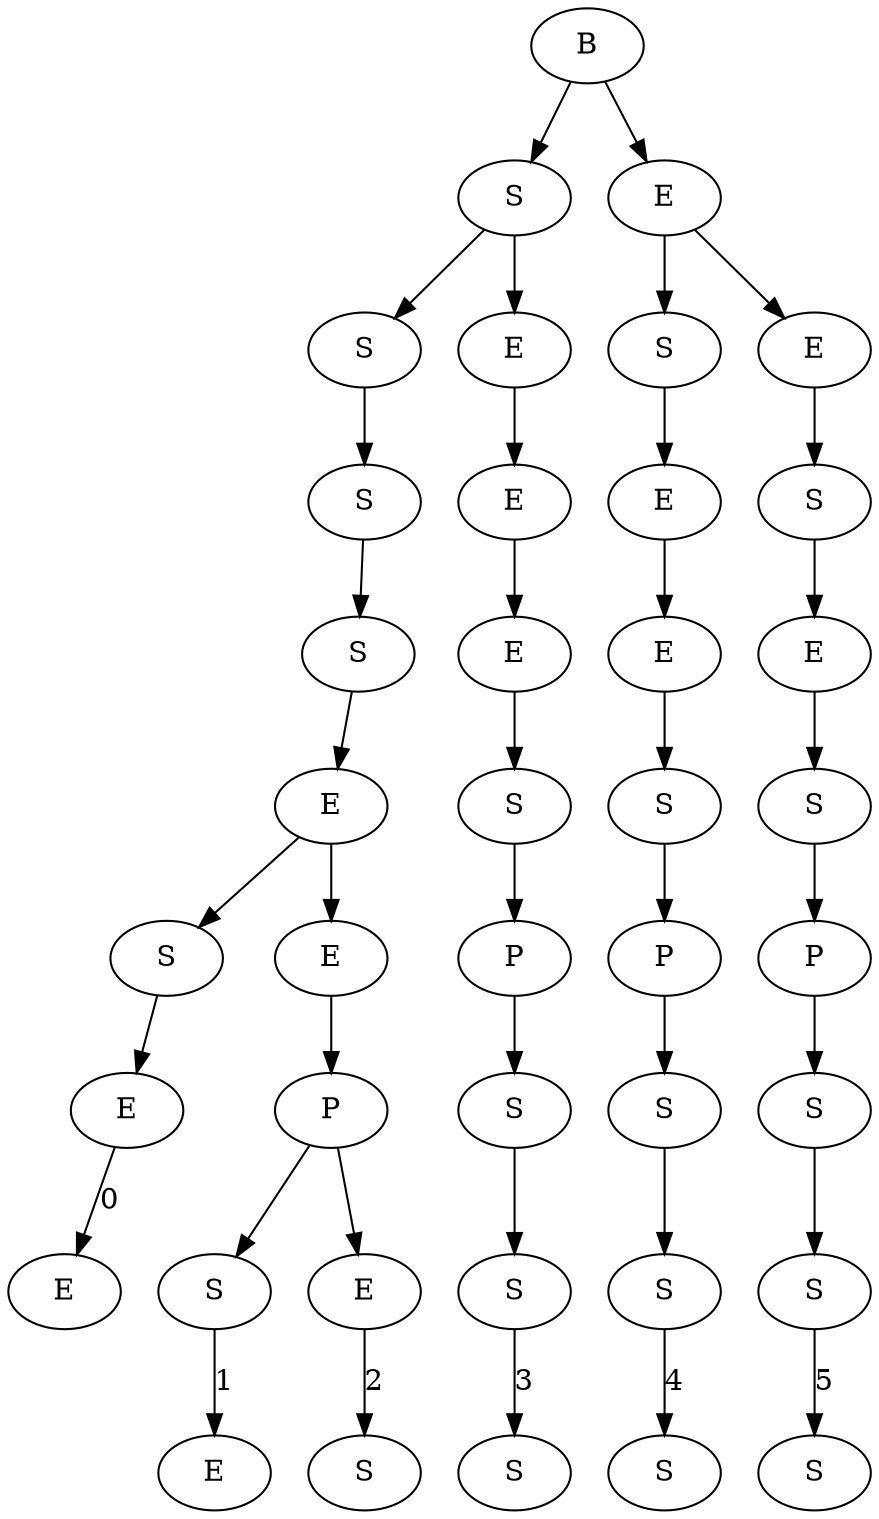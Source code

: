digraph G{
7191064[label="E"]
7190904[label="E"]
7190904->7191064[label=0];
7191320[label="S"]
7191320->7190904;
7191416[label="E"]
7191256[label="S"]
7191256->7191416[label=1];
7191576[label="S"]
7191160[label="E"]
7191160->7191576[label=2];
7191128[label="P"]
7191128->7191256;
7191128->7191160;
7191032[label="E"]
7191032->7191128;
7191288[label="E"]
7191288->7191320;
7191288->7191032;
7191000[label="S"]
7191000->7191288;
7190776[label="S"]
7190776->7191000;
7190872[label="S"]
7190872->7190776;
7192648[label="S"]
7192552[label="S"]
7192552->7192648[label=3];
7191912[label="S"]
7191912->7192552;
7192168[label="P"]
7192168->7191912;
7192136[label="S"]
7192136->7192168;
7192680[label="E"]
7192680->7192136;
7192424[label="E"]
7192424->7192680;
7192296[label="E"]
7192296->7192424;
7190840[label="S"]
7190840->7190872;
7190840->7192296;
7193224[label="S"]
7193544[label="S"]
7193544->7193224[label=4];
7191880[label="S"]
7191880->7193544;
7192040[label="P"]
7192040->7191880;
7192584[label="S"]
7192584->7192040;
7192616[label="E"]
7192616->7192584;
7191720[label="E"]
7191720->7192616;
7192520[label="S"]
7192520->7191720;
7192744[label="S"]
7192872[label="S"]
7192872->7192744[label=5];
7193608[label="S"]
7193608->7192872;
7193000[label="P"]
7193000->7193608;
7193416[label="S"]
7193416->7193000;
7193288[label="E"]
7193288->7193416;
7192936[label="S"]
7192936->7193288;
7193352[label="E"]
7193352->7192936;
7192392[label="E"]
7192392->7192520;
7192392->7193352;
7190648[label="B"]
7190648->7190840;
7190648->7192392;
}